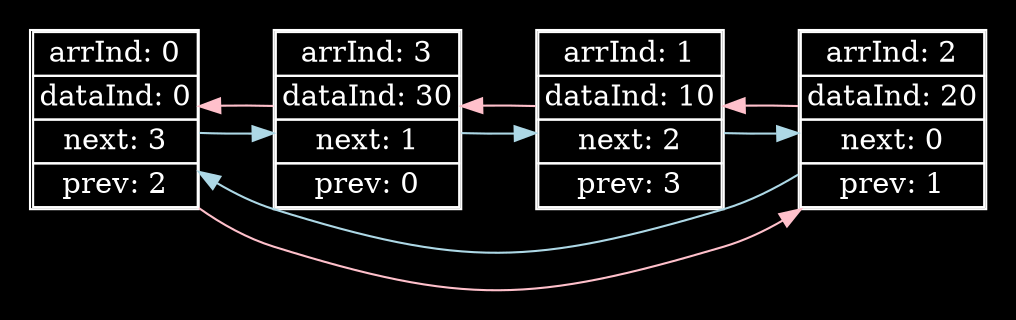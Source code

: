 digraph html {
        bgcolor="black"
        rankdir=LR
        pad=0.2
        0 [shape=none, margin=0, fontcolor=white, color=white, label=< 
        <TABLE cellspacing="0"> 
            <TR><TD>arrInd: 0</TD></TR> 
            <TR><TD>dataInd: 0</TD></TR>
            <TR><TD>next: 3</TD></TR>
            <TR><TD>prev: 2</TD></TR>
        </TABLE> 
    >];
0 -> 3 [weight=1, color=lightblue]
3 -> 0 [weight=1, color=pink]
    3 [shape=none, margin=0, fontcolor=white, color=white, label=< 
        <TABLE cellspacing="0"> 
            <TR><TD>arrInd: 3</TD></TR> 
            <TR><TD>dataInd: 30</TD></TR>
            <TR><TD>next: 1</TD></TR>
            <TR><TD>prev: 0</TD></TR>
        </TABLE> 
    >];
3 -> 1 [weight=1, color=lightblue]
1 -> 3 [weight=1, color=pink]
    1 [shape=none, margin=0, fontcolor=white, color=white, label=< 
        <TABLE cellspacing="0"> 
            <TR><TD>arrInd: 1</TD></TR> 
            <TR><TD>dataInd: 10</TD></TR>
            <TR><TD>next: 2</TD></TR>
            <TR><TD>prev: 3</TD></TR>
        </TABLE> 
    >];
1 -> 2 [weight=1, color=lightblue]
2 -> 1 [weight=1, color=pink]
    2 [shape=none, margin=0, fontcolor=white, color=white, label=< 
        <TABLE cellspacing="0"> 
            <TR><TD>arrInd: 2</TD></TR> 
            <TR><TD>dataInd: 20</TD></TR>
            <TR><TD>next: 0</TD></TR>
            <TR><TD>prev: 1</TD></TR>
        </TABLE> 
    >];
2 -> 0 [weight=0, color=lightblue]
0 -> 2 [weight=0, color=pink]
}
